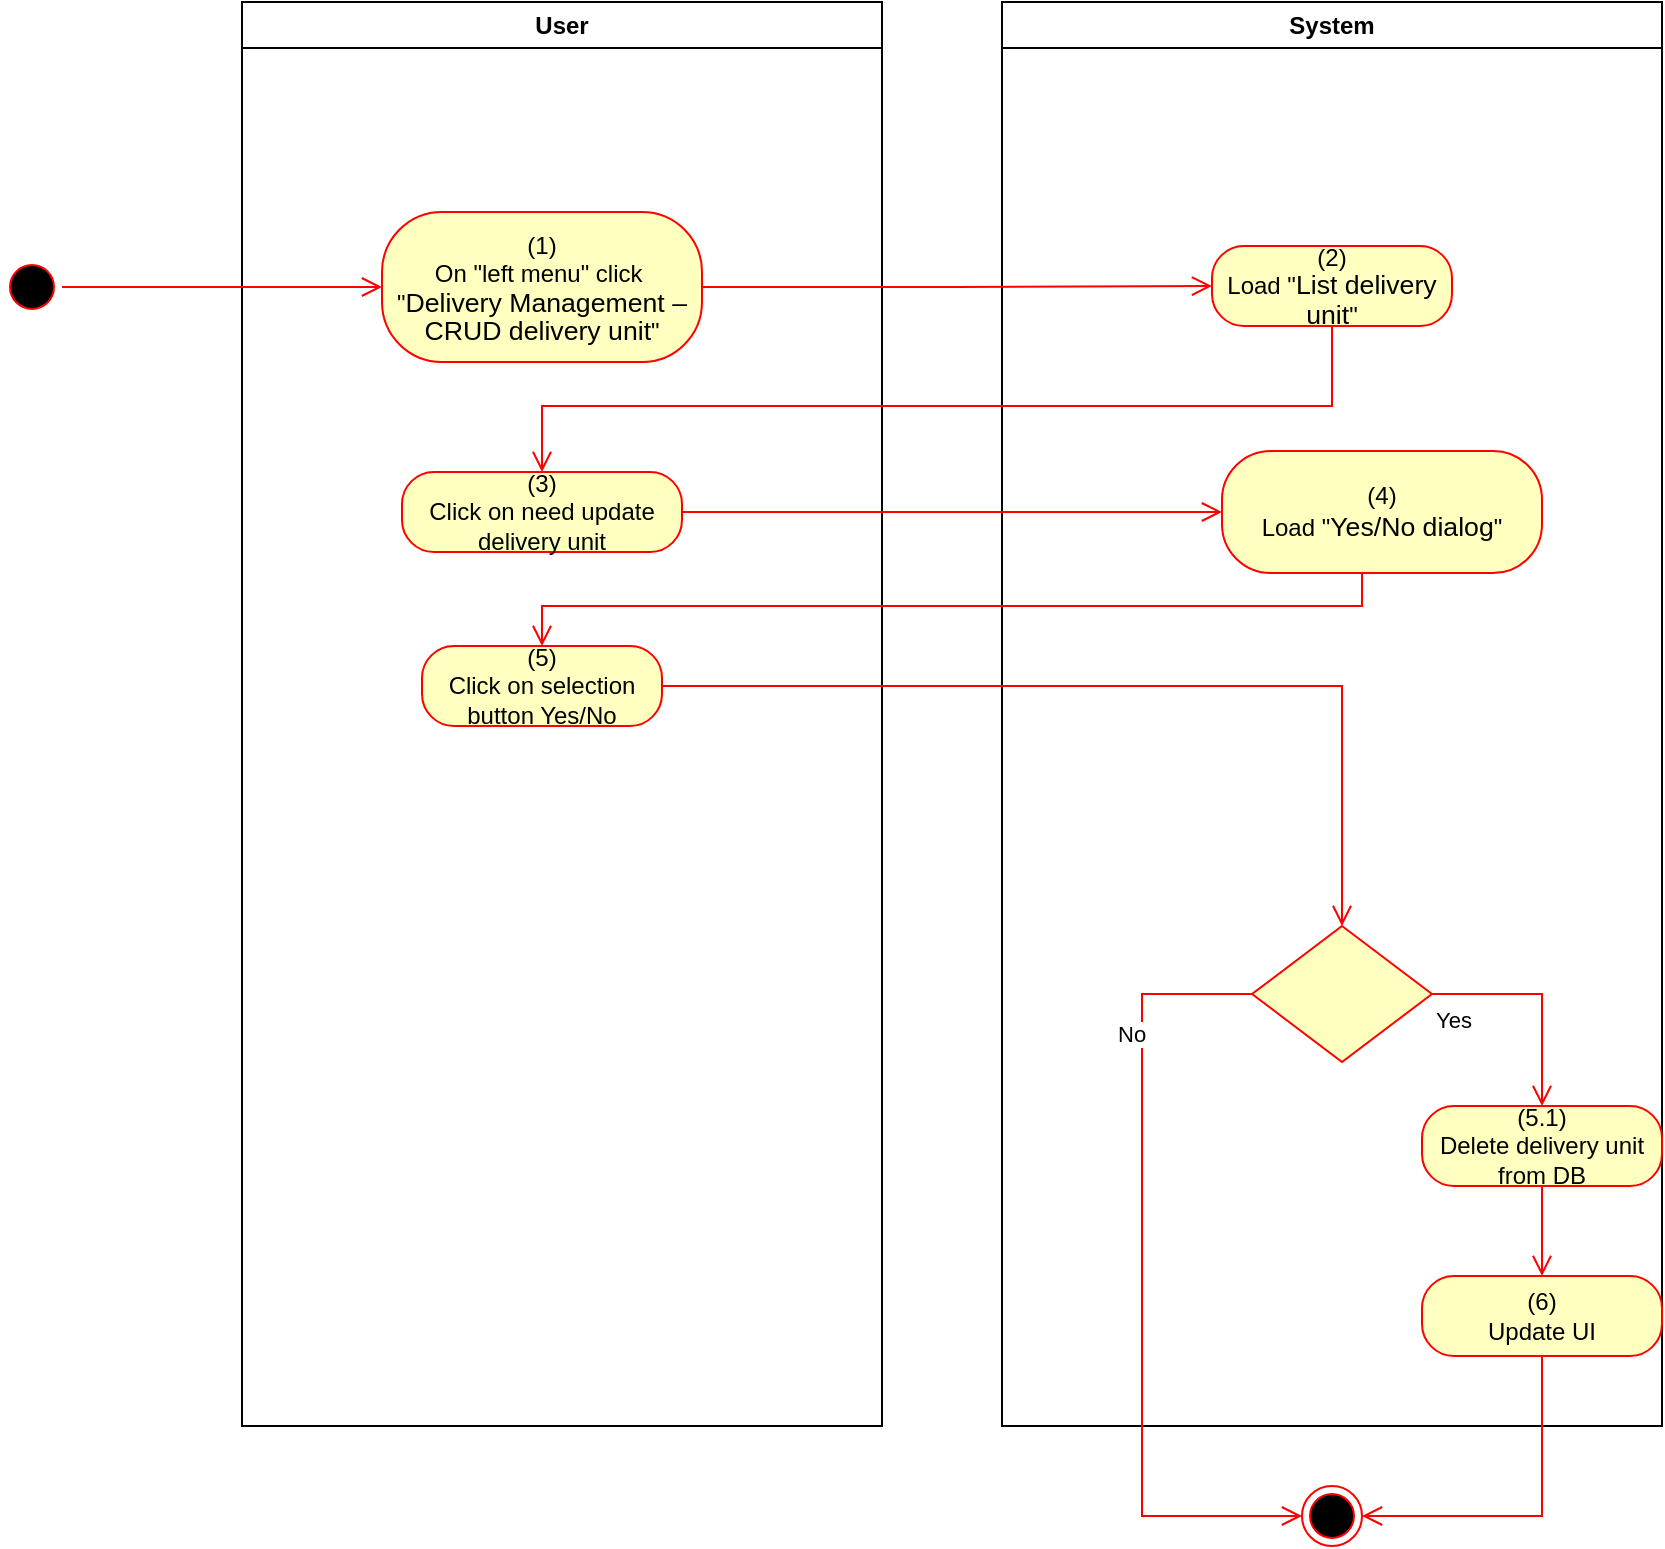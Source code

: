 <mxfile version="15.4.0" type="device"><diagram id="JMkVQPLE0hpWPxAS4H8y" name="Page-1"><mxGraphModel dx="1086" dy="806" grid="1" gridSize="10" guides="1" tooltips="1" connect="1" arrows="1" fold="1" page="1" pageScale="1" pageWidth="850" pageHeight="1100" math="0" shadow="0"><root><mxCell id="0"/><mxCell id="1" parent="0"/><mxCell id="HDOzFJAeKTkV9zdCotHk-1" value="User" style="swimlane;whiteSpace=wrap" parent="1" vertex="1"><mxGeometry x="140" y="128" width="320" height="712" as="geometry"><mxRectangle x="120" y="128" width="60" height="23" as="alternateBounds"/></mxGeometry></mxCell><mxCell id="HDOzFJAeKTkV9zdCotHk-2" value="&lt;span&gt;(1)&lt;/span&gt;&lt;br style=&quot;padding: 0px ; margin: 0px&quot;&gt;&lt;span&gt;On &quot;left menu&quot; click&amp;nbsp;&lt;/span&gt;&lt;br style=&quot;padding: 0px ; margin: 0px&quot;&gt;&lt;span&gt;&quot;&lt;/span&gt;&lt;span lang=&quot;EN-GB&quot; style=&quot;font-size: 10.0pt ; line-height: 107% ; font-family: &amp;#34;arial&amp;#34; , sans-serif&quot;&gt;Delivery Management –&lt;br/&gt;CRUD delivery unit&lt;/span&gt;&lt;span&gt;&quot;&lt;/span&gt;" style="rounded=1;whiteSpace=wrap;html=1;arcSize=40;fontColor=#000000;fillColor=#ffffc0;strokeColor=#ff0000;" parent="HDOzFJAeKTkV9zdCotHk-1" vertex="1"><mxGeometry x="70" y="105" width="160" height="75" as="geometry"/></mxCell><mxCell id="HDOzFJAeKTkV9zdCotHk-3" value="(3)&lt;br&gt;Click on need update delivery unit" style="rounded=1;whiteSpace=wrap;html=1;arcSize=40;fontColor=#000000;fillColor=#ffffc0;strokeColor=#ff0000;" parent="HDOzFJAeKTkV9zdCotHk-1" vertex="1"><mxGeometry x="80" y="235" width="140" height="40" as="geometry"/></mxCell><mxCell id="HDOzFJAeKTkV9zdCotHk-5" value="(5)&lt;br&gt;Click on selection button Yes/No" style="rounded=1;whiteSpace=wrap;html=1;arcSize=40;fontColor=#000000;fillColor=#ffffc0;strokeColor=#ff0000;" parent="HDOzFJAeKTkV9zdCotHk-1" vertex="1"><mxGeometry x="90" y="322" width="120" height="40" as="geometry"/></mxCell><mxCell id="HDOzFJAeKTkV9zdCotHk-7" value="System" style="swimlane;whiteSpace=wrap;startSize=23;" parent="1" vertex="1"><mxGeometry x="520" y="128" width="330" height="712" as="geometry"/></mxCell><mxCell id="HDOzFJAeKTkV9zdCotHk-8" value="(2)&lt;br&gt;Load &quot;&lt;span lang=&quot;EN-GB&quot; style=&quot;font-size: 10.0pt ; line-height: 107% ; font-family: &amp;#34;arial&amp;#34; , sans-serif&quot;&gt;List delivery unit&lt;/span&gt;&quot;" style="rounded=1;whiteSpace=wrap;html=1;arcSize=40;fontColor=#000000;fillColor=#ffffc0;strokeColor=#ff0000;" parent="HDOzFJAeKTkV9zdCotHk-7" vertex="1"><mxGeometry x="105" y="122" width="120" height="40" as="geometry"/></mxCell><mxCell id="HDOzFJAeKTkV9zdCotHk-11" value="" style="rhombus;whiteSpace=wrap;html=1;fillColor=#ffffc0;strokeColor=#ff0000;" parent="HDOzFJAeKTkV9zdCotHk-7" vertex="1"><mxGeometry x="125" y="462" width="90" height="68" as="geometry"/></mxCell><mxCell id="HDOzFJAeKTkV9zdCotHk-12" value="Yes" style="edgeStyle=orthogonalEdgeStyle;html=1;align=left;verticalAlign=top;endArrow=open;endSize=8;strokeColor=#ff0000;rounded=0;exitX=1;exitY=0.5;exitDx=0;exitDy=0;" parent="HDOzFJAeKTkV9zdCotHk-7" source="HDOzFJAeKTkV9zdCotHk-11" target="HDOzFJAeKTkV9zdCotHk-13" edge="1"><mxGeometry x="-1" relative="1" as="geometry"><mxPoint x="170" y="552" as="targetPoint"/></mxGeometry></mxCell><mxCell id="HDOzFJAeKTkV9zdCotHk-13" value="(5.1)&lt;br&gt;Delete delivery unit from DB" style="rounded=1;whiteSpace=wrap;html=1;arcSize=40;fontColor=#000000;fillColor=#ffffc0;strokeColor=#ff0000;" parent="HDOzFJAeKTkV9zdCotHk-7" vertex="1"><mxGeometry x="210" y="552" width="120" height="40" as="geometry"/></mxCell><mxCell id="HDOzFJAeKTkV9zdCotHk-14" value="(6)&lt;br&gt;Update UI" style="rounded=1;whiteSpace=wrap;html=1;arcSize=40;fontColor=#000000;fillColor=#ffffc0;strokeColor=#ff0000;" parent="HDOzFJAeKTkV9zdCotHk-7" vertex="1"><mxGeometry x="210" y="637" width="120" height="40" as="geometry"/></mxCell><mxCell id="HDOzFJAeKTkV9zdCotHk-15" value="" style="edgeStyle=orthogonalEdgeStyle;html=1;verticalAlign=bottom;endArrow=open;endSize=8;strokeColor=#ff0000;rounded=0;exitX=0.5;exitY=1;exitDx=0;exitDy=0;entryX=0.5;entryY=0;entryDx=0;entryDy=0;" parent="HDOzFJAeKTkV9zdCotHk-7" source="HDOzFJAeKTkV9zdCotHk-13" target="HDOzFJAeKTkV9zdCotHk-14" edge="1"><mxGeometry relative="1" as="geometry"><mxPoint x="170" y="642" as="targetPoint"/></mxGeometry></mxCell><mxCell id="HDOzFJAeKTkV9zdCotHk-18" value="(4)&lt;br&gt;Load &quot;&lt;font face=&quot;arial, sans-serif&quot;&gt;&lt;span style=&quot;font-size: 13.333px&quot;&gt;Yes/No dialog&lt;/span&gt;&lt;/font&gt;&quot;" style="rounded=1;whiteSpace=wrap;html=1;arcSize=40;fontColor=#000000;fillColor=#ffffc0;strokeColor=#ff0000;" parent="HDOzFJAeKTkV9zdCotHk-7" vertex="1"><mxGeometry x="110" y="224.5" width="160" height="61" as="geometry"/></mxCell><mxCell id="HDOzFJAeKTkV9zdCotHk-19" value="" style="ellipse;html=1;shape=startState;fillColor=#000000;strokeColor=#ff0000;" parent="1" vertex="1"><mxGeometry x="20" y="255.5" width="30" height="30" as="geometry"/></mxCell><mxCell id="HDOzFJAeKTkV9zdCotHk-20" value="" style="edgeStyle=orthogonalEdgeStyle;html=1;verticalAlign=bottom;endArrow=open;endSize=8;strokeColor=#ff0000;rounded=0;entryX=0;entryY=0.5;entryDx=0;entryDy=0;" parent="1" source="HDOzFJAeKTkV9zdCotHk-19" target="HDOzFJAeKTkV9zdCotHk-2" edge="1"><mxGeometry relative="1" as="geometry"><mxPoint x="200" y="253" as="targetPoint"/></mxGeometry></mxCell><mxCell id="HDOzFJAeKTkV9zdCotHk-21" value="" style="edgeStyle=orthogonalEdgeStyle;html=1;verticalAlign=bottom;endArrow=open;endSize=8;strokeColor=#ff0000;rounded=0;entryX=0;entryY=0.5;entryDx=0;entryDy=0;" parent="1" source="HDOzFJAeKTkV9zdCotHk-2" target="HDOzFJAeKTkV9zdCotHk-8" edge="1"><mxGeometry relative="1" as="geometry"><mxPoint x="600" y="271" as="targetPoint"/></mxGeometry></mxCell><mxCell id="HDOzFJAeKTkV9zdCotHk-22" value="" style="edgeStyle=orthogonalEdgeStyle;html=1;verticalAlign=bottom;endArrow=open;endSize=8;strokeColor=#ff0000;rounded=0;entryX=0.5;entryY=0;entryDx=0;entryDy=0;" parent="1" source="HDOzFJAeKTkV9zdCotHk-8" target="HDOzFJAeKTkV9zdCotHk-3" edge="1"><mxGeometry relative="1" as="geometry"><mxPoint x="685" y="350" as="targetPoint"/><Array as="points"><mxPoint x="685" y="330"/><mxPoint x="290" y="330"/></Array></mxGeometry></mxCell><mxCell id="HDOzFJAeKTkV9zdCotHk-24" value="" style="ellipse;html=1;shape=endState;fillColor=#000000;strokeColor=#ff0000;" parent="1" vertex="1"><mxGeometry x="670" y="870" width="30" height="30" as="geometry"/></mxCell><mxCell id="HDOzFJAeKTkV9zdCotHk-25" value="" style="edgeStyle=orthogonalEdgeStyle;html=1;verticalAlign=bottom;endArrow=open;endSize=8;strokeColor=#ff0000;rounded=0;exitX=0.5;exitY=1;exitDx=0;exitDy=0;entryX=1;entryY=0.5;entryDx=0;entryDy=0;" parent="1" source="HDOzFJAeKTkV9zdCotHk-14" target="HDOzFJAeKTkV9zdCotHk-24" edge="1"><mxGeometry relative="1" as="geometry"><mxPoint x="720" y="885" as="targetPoint"/><mxPoint x="870" y="785" as="sourcePoint"/><Array as="points"><mxPoint x="790" y="885"/></Array></mxGeometry></mxCell><mxCell id="HDOzFJAeKTkV9zdCotHk-27" value="" style="edgeStyle=orthogonalEdgeStyle;html=1;verticalAlign=bottom;endArrow=open;endSize=8;strokeColor=#ff0000;rounded=0;entryX=0;entryY=0.5;entryDx=0;entryDy=0;" parent="1" source="HDOzFJAeKTkV9zdCotHk-3" target="HDOzFJAeKTkV9zdCotHk-18" edge="1"><mxGeometry relative="1" as="geometry"><mxPoint x="280" y="463" as="targetPoint"/></mxGeometry></mxCell><mxCell id="HDOzFJAeKTkV9zdCotHk-28" value="" style="edgeStyle=orthogonalEdgeStyle;html=1;verticalAlign=bottom;endArrow=open;endSize=8;strokeColor=#ff0000;rounded=0;entryX=0.5;entryY=0;entryDx=0;entryDy=0;" parent="1" source="HDOzFJAeKTkV9zdCotHk-18" target="HDOzFJAeKTkV9zdCotHk-5" edge="1"><mxGeometry relative="1" as="geometry"><mxPoint x="690" y="460" as="targetPoint"/><Array as="points"><mxPoint x="700" y="430"/><mxPoint x="290" y="430"/></Array></mxGeometry></mxCell><mxCell id="HDOzFJAeKTkV9zdCotHk-6" value="" style="edgeStyle=orthogonalEdgeStyle;html=1;verticalAlign=bottom;endArrow=open;endSize=8;strokeColor=#ff0000;rounded=0;entryX=0.5;entryY=0;entryDx=0;entryDy=0;" parent="1" source="HDOzFJAeKTkV9zdCotHk-5" target="HDOzFJAeKTkV9zdCotHk-11" edge="1"><mxGeometry relative="1" as="geometry"><mxPoint x="690" y="530" as="targetPoint"/></mxGeometry></mxCell><mxCell id="HDOzFJAeKTkV9zdCotHk-17" value="No" style="edgeStyle=orthogonalEdgeStyle;html=1;align=left;verticalAlign=bottom;endArrow=open;endSize=8;strokeColor=#ff0000;rounded=0;entryX=0;entryY=0.5;entryDx=0;entryDy=0;exitX=0;exitY=0.5;exitDx=0;exitDy=0;" parent="1" source="HDOzFJAeKTkV9zdCotHk-11" target="HDOzFJAeKTkV9zdCotHk-24" edge="1"><mxGeometry x="-0.579" y="-14" relative="1" as="geometry"><mxPoint x="590" y="680" as="targetPoint"/><Array as="points"><mxPoint x="590" y="624"/><mxPoint x="590" y="885"/></Array><mxPoint as="offset"/></mxGeometry></mxCell></root></mxGraphModel></diagram></mxfile>